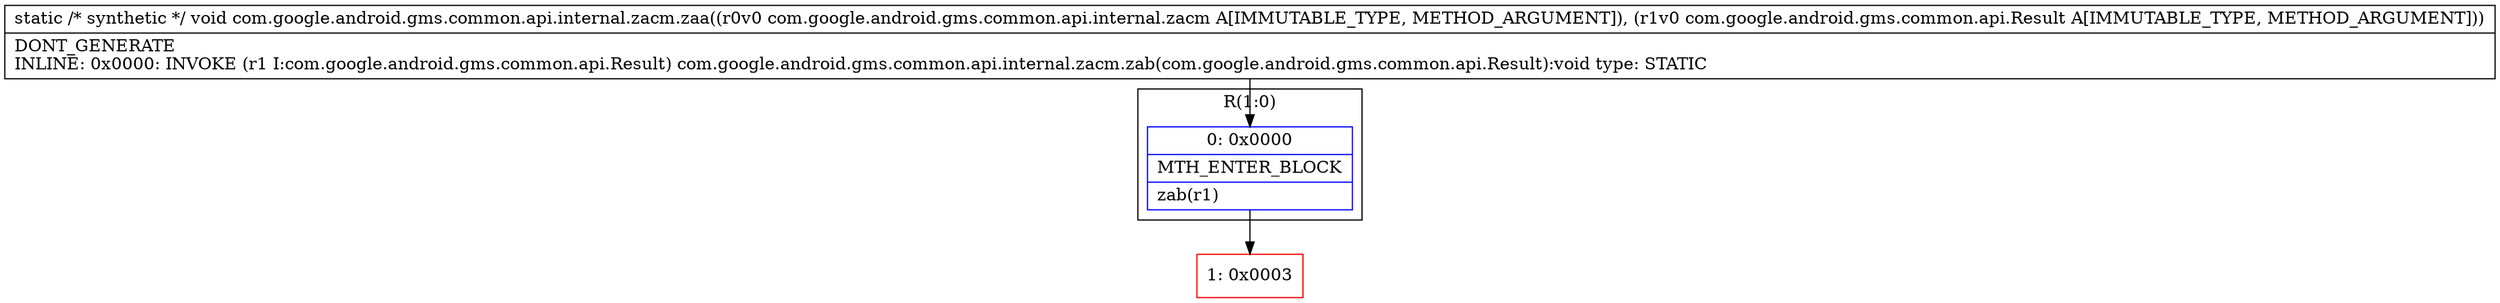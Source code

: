 digraph "CFG forcom.google.android.gms.common.api.internal.zacm.zaa(Lcom\/google\/android\/gms\/common\/api\/internal\/zacm;Lcom\/google\/android\/gms\/common\/api\/Result;)V" {
subgraph cluster_Region_396406458 {
label = "R(1:0)";
node [shape=record,color=blue];
Node_0 [shape=record,label="{0\:\ 0x0000|MTH_ENTER_BLOCK\l|zab(r1)\l}"];
}
Node_1 [shape=record,color=red,label="{1\:\ 0x0003}"];
MethodNode[shape=record,label="{static \/* synthetic *\/ void com.google.android.gms.common.api.internal.zacm.zaa((r0v0 com.google.android.gms.common.api.internal.zacm A[IMMUTABLE_TYPE, METHOD_ARGUMENT]), (r1v0 com.google.android.gms.common.api.Result A[IMMUTABLE_TYPE, METHOD_ARGUMENT]))  | DONT_GENERATE\lINLINE: 0x0000: INVOKE  (r1 I:com.google.android.gms.common.api.Result) com.google.android.gms.common.api.internal.zacm.zab(com.google.android.gms.common.api.Result):void type: STATIC\l}"];
MethodNode -> Node_0;
Node_0 -> Node_1;
}

